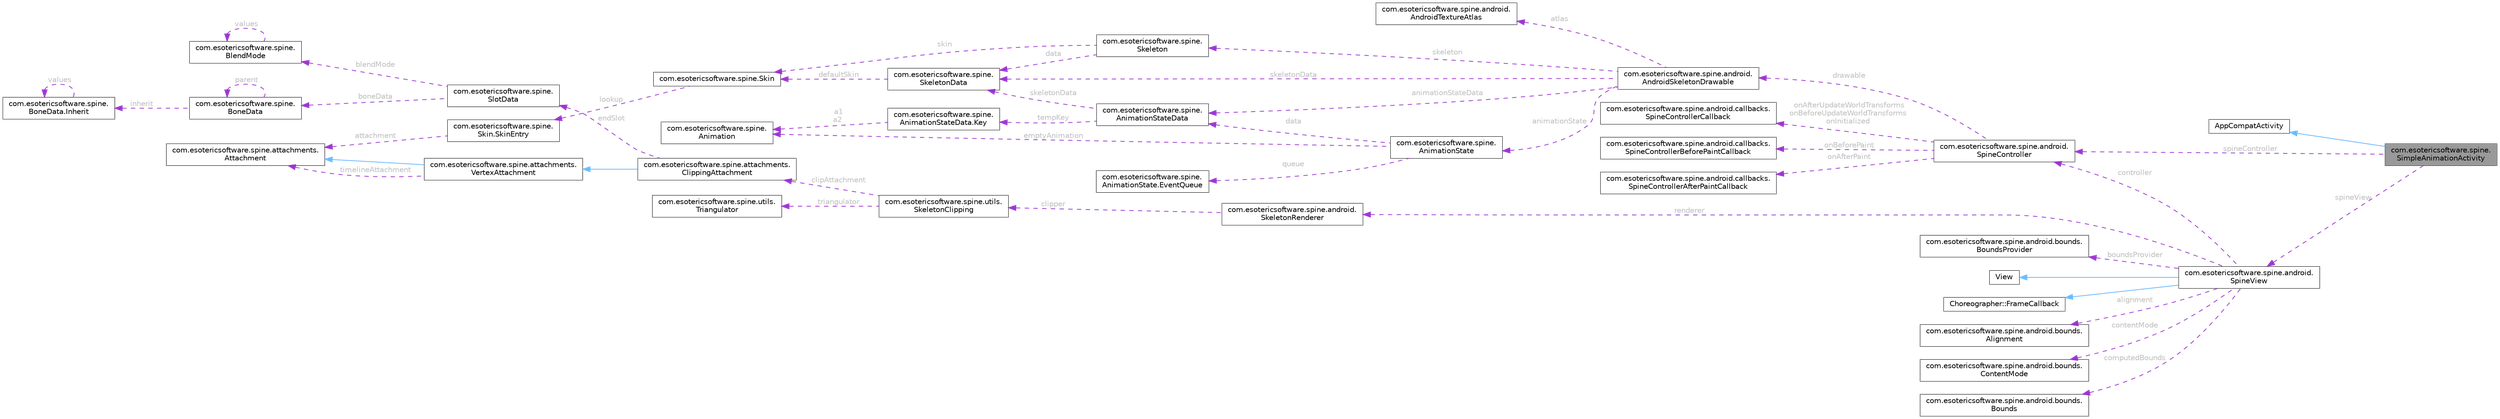 digraph "com.esotericsoftware.spine.SimpleAnimationActivity"
{
 // LATEX_PDF_SIZE
  bgcolor="transparent";
  edge [fontname=Helvetica,fontsize=10,labelfontname=Helvetica,labelfontsize=10];
  node [fontname=Helvetica,fontsize=10,shape=box,height=0.2,width=0.4];
  rankdir="LR";
  Node1 [id="Node000001",label="com.esotericsoftware.spine.\lSimpleAnimationActivity",height=0.2,width=0.4,color="gray40", fillcolor="grey60", style="filled", fontcolor="black",tooltip=" "];
  Node2 -> Node1 [id="edge45_Node000001_Node000002",dir="back",color="steelblue1",style="solid",tooltip=" "];
  Node2 [id="Node000002",label="AppCompatActivity",height=0.2,width=0.4,color="gray40", fillcolor="white", style="filled",tooltip=" "];
  Node3 -> Node1 [id="edge46_Node000001_Node000003",dir="back",color="darkorchid3",style="dashed",tooltip=" ",label=" spineView",fontcolor="grey" ];
  Node3 [id="Node000003",label="com.esotericsoftware.spine.android.\lSpineView",height=0.2,width=0.4,color="gray40", fillcolor="white", style="filled",URL="$classcom_1_1esotericsoftware_1_1spine_1_1android_1_1_spine_view.html",tooltip=" "];
  Node4 -> Node3 [id="edge47_Node000003_Node000004",dir="back",color="steelblue1",style="solid",tooltip=" "];
  Node4 [id="Node000004",label="View",height=0.2,width=0.4,color="gray40", fillcolor="white", style="filled",tooltip=" "];
  Node5 -> Node3 [id="edge48_Node000003_Node000005",dir="back",color="steelblue1",style="solid",tooltip=" "];
  Node5 [id="Node000005",label="Choreographer::FrameCallback",height=0.2,width=0.4,color="gray40", fillcolor="white", style="filled",tooltip=" "];
  Node6 -> Node3 [id="edge49_Node000003_Node000006",dir="back",color="darkorchid3",style="dashed",tooltip=" ",label=" renderer",fontcolor="grey" ];
  Node6 [id="Node000006",label="com.esotericsoftware.spine.android.\lSkeletonRenderer",height=0.2,width=0.4,color="gray40", fillcolor="white", style="filled",URL="$classcom_1_1esotericsoftware_1_1spine_1_1android_1_1_skeleton_renderer.html",tooltip=" "];
  Node7 -> Node6 [id="edge50_Node000006_Node000007",dir="back",color="darkorchid3",style="dashed",tooltip=" ",label=" clipper",fontcolor="grey" ];
  Node7 [id="Node000007",label="com.esotericsoftware.spine.utils.\lSkeletonClipping",height=0.2,width=0.4,color="gray40", fillcolor="white", style="filled",URL="$classcom_1_1esotericsoftware_1_1spine_1_1utils_1_1_skeleton_clipping.html",tooltip=" "];
  Node8 -> Node7 [id="edge51_Node000007_Node000008",dir="back",color="darkorchid3",style="dashed",tooltip=" ",label=" triangulator",fontcolor="grey" ];
  Node8 [id="Node000008",label="com.esotericsoftware.spine.utils.\lTriangulator",height=0.2,width=0.4,color="gray40", fillcolor="white", style="filled",URL="$classcom_1_1esotericsoftware_1_1spine_1_1utils_1_1_triangulator.html",tooltip=" "];
  Node9 -> Node7 [id="edge52_Node000007_Node000009",dir="back",color="darkorchid3",style="dashed",tooltip=" ",label=" clipAttachment",fontcolor="grey" ];
  Node9 [id="Node000009",label="com.esotericsoftware.spine.attachments.\lClippingAttachment",height=0.2,width=0.4,color="gray40", fillcolor="white", style="filled",URL="$classcom_1_1esotericsoftware_1_1spine_1_1attachments_1_1_clipping_attachment.html",tooltip=" "];
  Node10 -> Node9 [id="edge53_Node000009_Node000010",dir="back",color="steelblue1",style="solid",tooltip=" "];
  Node10 [id="Node000010",label="com.esotericsoftware.spine.attachments.\lVertexAttachment",height=0.2,width=0.4,color="gray40", fillcolor="white", style="filled",URL="$classcom_1_1esotericsoftware_1_1spine_1_1attachments_1_1_vertex_attachment.html",tooltip=" "];
  Node11 -> Node10 [id="edge54_Node000010_Node000011",dir="back",color="steelblue1",style="solid",tooltip=" "];
  Node11 [id="Node000011",label="com.esotericsoftware.spine.attachments.\lAttachment",height=0.2,width=0.4,color="gray40", fillcolor="white", style="filled",URL="$classcom_1_1esotericsoftware_1_1spine_1_1attachments_1_1_attachment.html",tooltip=" "];
  Node11 -> Node10 [id="edge55_Node000010_Node000011",dir="back",color="darkorchid3",style="dashed",tooltip=" ",label=" timelineAttachment",fontcolor="grey" ];
  Node12 -> Node9 [id="edge56_Node000009_Node000012",dir="back",color="darkorchid3",style="dashed",tooltip=" ",label=" endSlot",fontcolor="grey" ];
  Node12 [id="Node000012",label="com.esotericsoftware.spine.\lSlotData",height=0.2,width=0.4,color="gray40", fillcolor="white", style="filled",URL="$classcom_1_1esotericsoftware_1_1spine_1_1_slot_data.html",tooltip=" "];
  Node13 -> Node12 [id="edge57_Node000012_Node000013",dir="back",color="darkorchid3",style="dashed",tooltip=" ",label=" boneData",fontcolor="grey" ];
  Node13 [id="Node000013",label="com.esotericsoftware.spine.\lBoneData",height=0.2,width=0.4,color="gray40", fillcolor="white", style="filled",URL="$classcom_1_1esotericsoftware_1_1spine_1_1_bone_data.html",tooltip=" "];
  Node13 -> Node13 [id="edge58_Node000013_Node000013",dir="back",color="darkorchid3",style="dashed",tooltip=" ",label=" parent",fontcolor="grey" ];
  Node14 -> Node13 [id="edge59_Node000013_Node000014",dir="back",color="darkorchid3",style="dashed",tooltip=" ",label=" inherit",fontcolor="grey" ];
  Node14 [id="Node000014",label="com.esotericsoftware.spine.\lBoneData.Inherit",height=0.2,width=0.4,color="gray40", fillcolor="white", style="filled",URL="$enumcom_1_1esotericsoftware_1_1spine_1_1_bone_data_1_1_inherit.html",tooltip=" "];
  Node14 -> Node14 [id="edge60_Node000014_Node000014",dir="back",color="darkorchid3",style="dashed",tooltip=" ",label=" values",fontcolor="grey" ];
  Node15 -> Node12 [id="edge61_Node000012_Node000015",dir="back",color="darkorchid3",style="dashed",tooltip=" ",label=" blendMode",fontcolor="grey" ];
  Node15 [id="Node000015",label="com.esotericsoftware.spine.\lBlendMode",height=0.2,width=0.4,color="gray40", fillcolor="white", style="filled",URL="$enumcom_1_1esotericsoftware_1_1spine_1_1_blend_mode.html",tooltip=" "];
  Node15 -> Node15 [id="edge62_Node000015_Node000015",dir="back",color="darkorchid3",style="dashed",tooltip=" ",label=" values",fontcolor="grey" ];
  Node16 -> Node3 [id="edge63_Node000003_Node000016",dir="back",color="darkorchid3",style="dashed",tooltip=" ",label=" computedBounds",fontcolor="grey" ];
  Node16 [id="Node000016",label="com.esotericsoftware.spine.android.bounds.\lBounds",height=0.2,width=0.4,color="gray40", fillcolor="white", style="filled",URL="$classcom_1_1esotericsoftware_1_1spine_1_1android_1_1bounds_1_1_bounds.html",tooltip=" "];
  Node17 -> Node3 [id="edge64_Node000003_Node000017",dir="back",color="darkorchid3",style="dashed",tooltip=" ",label=" controller",fontcolor="grey" ];
  Node17 [id="Node000017",label="com.esotericsoftware.spine.android.\lSpineController",height=0.2,width=0.4,color="gray40", fillcolor="white", style="filled",URL="$classcom_1_1esotericsoftware_1_1spine_1_1android_1_1_spine_controller.html",tooltip=" "];
  Node18 -> Node17 [id="edge65_Node000017_Node000018",dir="back",color="darkorchid3",style="dashed",tooltip=" ",label=" onAfterUpdateWorldTransforms\nonBeforeUpdateWorldTransforms\nonInitialized",fontcolor="grey" ];
  Node18 [id="Node000018",label="com.esotericsoftware.spine.android.callbacks.\lSpineControllerCallback",height=0.2,width=0.4,color="gray40", fillcolor="white", style="filled",URL="$interfacecom_1_1esotericsoftware_1_1spine_1_1android_1_1callbacks_1_1_spine_controller_callback.html",tooltip=" "];
  Node19 -> Node17 [id="edge66_Node000017_Node000019",dir="back",color="darkorchid3",style="dashed",tooltip=" ",label=" onBeforePaint",fontcolor="grey" ];
  Node19 [id="Node000019",label="com.esotericsoftware.spine.android.callbacks.\lSpineControllerBeforePaintCallback",height=0.2,width=0.4,color="gray40", fillcolor="white", style="filled",URL="$interfacecom_1_1esotericsoftware_1_1spine_1_1android_1_1callbacks_1_1_spine_controller_before_paint_callback.html",tooltip=" "];
  Node20 -> Node17 [id="edge67_Node000017_Node000020",dir="back",color="darkorchid3",style="dashed",tooltip=" ",label=" onAfterPaint",fontcolor="grey" ];
  Node20 [id="Node000020",label="com.esotericsoftware.spine.android.callbacks.\lSpineControllerAfterPaintCallback",height=0.2,width=0.4,color="gray40", fillcolor="white", style="filled",URL="$interfacecom_1_1esotericsoftware_1_1spine_1_1android_1_1callbacks_1_1_spine_controller_after_paint_callback.html",tooltip=" "];
  Node21 -> Node17 [id="edge68_Node000017_Node000021",dir="back",color="darkorchid3",style="dashed",tooltip=" ",label=" drawable",fontcolor="grey" ];
  Node21 [id="Node000021",label="com.esotericsoftware.spine.android.\lAndroidSkeletonDrawable",height=0.2,width=0.4,color="gray40", fillcolor="white", style="filled",URL="$classcom_1_1esotericsoftware_1_1spine_1_1android_1_1_android_skeleton_drawable.html",tooltip=" "];
  Node22 -> Node21 [id="edge69_Node000021_Node000022",dir="back",color="darkorchid3",style="dashed",tooltip=" ",label=" atlas",fontcolor="grey" ];
  Node22 [id="Node000022",label="com.esotericsoftware.spine.android.\lAndroidTextureAtlas",height=0.2,width=0.4,color="gray40", fillcolor="white", style="filled",URL="$classcom_1_1esotericsoftware_1_1spine_1_1android_1_1_android_texture_atlas.html",tooltip=" "];
  Node23 -> Node21 [id="edge70_Node000021_Node000023",dir="back",color="darkorchid3",style="dashed",tooltip=" ",label=" skeletonData",fontcolor="grey" ];
  Node23 [id="Node000023",label="com.esotericsoftware.spine.\lSkeletonData",height=0.2,width=0.4,color="gray40", fillcolor="white", style="filled",URL="$classcom_1_1esotericsoftware_1_1spine_1_1_skeleton_data.html",tooltip=" "];
  Node24 -> Node23 [id="edge71_Node000023_Node000024",dir="back",color="darkorchid3",style="dashed",tooltip=" ",label=" defaultSkin",fontcolor="grey" ];
  Node24 [id="Node000024",label="com.esotericsoftware.spine.Skin",height=0.2,width=0.4,color="gray40", fillcolor="white", style="filled",URL="$classcom_1_1esotericsoftware_1_1spine_1_1_skin.html",tooltip=" "];
  Node25 -> Node24 [id="edge72_Node000024_Node000025",dir="back",color="darkorchid3",style="dashed",tooltip=" ",label=" lookup",fontcolor="grey" ];
  Node25 [id="Node000025",label="com.esotericsoftware.spine.\lSkin.SkinEntry",height=0.2,width=0.4,color="gray40", fillcolor="white", style="filled",URL="$classcom_1_1esotericsoftware_1_1spine_1_1_skin_1_1_skin_entry.html",tooltip=" "];
  Node11 -> Node25 [id="edge73_Node000025_Node000011",dir="back",color="darkorchid3",style="dashed",tooltip=" ",label=" attachment",fontcolor="grey" ];
  Node26 -> Node21 [id="edge74_Node000021_Node000026",dir="back",color="darkorchid3",style="dashed",tooltip=" ",label=" skeleton",fontcolor="grey" ];
  Node26 [id="Node000026",label="com.esotericsoftware.spine.\lSkeleton",height=0.2,width=0.4,color="gray40", fillcolor="white", style="filled",URL="$classcom_1_1esotericsoftware_1_1spine_1_1_skeleton.html",tooltip=" "];
  Node23 -> Node26 [id="edge75_Node000026_Node000023",dir="back",color="darkorchid3",style="dashed",tooltip=" ",label=" data",fontcolor="grey" ];
  Node24 -> Node26 [id="edge76_Node000026_Node000024",dir="back",color="darkorchid3",style="dashed",tooltip=" ",label=" skin",fontcolor="grey" ];
  Node27 -> Node21 [id="edge77_Node000021_Node000027",dir="back",color="darkorchid3",style="dashed",tooltip=" ",label=" animationStateData",fontcolor="grey" ];
  Node27 [id="Node000027",label="com.esotericsoftware.spine.\lAnimationStateData",height=0.2,width=0.4,color="gray40", fillcolor="white", style="filled",URL="$classcom_1_1esotericsoftware_1_1spine_1_1_animation_state_data.html",tooltip=" "];
  Node23 -> Node27 [id="edge78_Node000027_Node000023",dir="back",color="darkorchid3",style="dashed",tooltip=" ",label=" skeletonData",fontcolor="grey" ];
  Node28 -> Node27 [id="edge79_Node000027_Node000028",dir="back",color="darkorchid3",style="dashed",tooltip=" ",label=" tempKey",fontcolor="grey" ];
  Node28 [id="Node000028",label="com.esotericsoftware.spine.\lAnimationStateData.Key",height=0.2,width=0.4,color="gray40", fillcolor="white", style="filled",URL="$classcom_1_1esotericsoftware_1_1spine_1_1_animation_state_data_1_1_key.html",tooltip=" "];
  Node29 -> Node28 [id="edge80_Node000028_Node000029",dir="back",color="darkorchid3",style="dashed",tooltip=" ",label=" a1\na2",fontcolor="grey" ];
  Node29 [id="Node000029",label="com.esotericsoftware.spine.\lAnimation",height=0.2,width=0.4,color="gray40", fillcolor="white", style="filled",URL="$classcom_1_1esotericsoftware_1_1spine_1_1_animation.html",tooltip=" "];
  Node30 -> Node21 [id="edge81_Node000021_Node000030",dir="back",color="darkorchid3",style="dashed",tooltip=" ",label=" animationState",fontcolor="grey" ];
  Node30 [id="Node000030",label="com.esotericsoftware.spine.\lAnimationState",height=0.2,width=0.4,color="gray40", fillcolor="white", style="filled",URL="$classcom_1_1esotericsoftware_1_1spine_1_1_animation_state.html",tooltip=" "];
  Node29 -> Node30 [id="edge82_Node000030_Node000029",dir="back",color="darkorchid3",style="dashed",tooltip=" ",label=" emptyAnimation",fontcolor="grey" ];
  Node27 -> Node30 [id="edge83_Node000030_Node000027",dir="back",color="darkorchid3",style="dashed",tooltip=" ",label=" data",fontcolor="grey" ];
  Node31 -> Node30 [id="edge84_Node000030_Node000031",dir="back",color="darkorchid3",style="dashed",tooltip=" ",label=" queue",fontcolor="grey" ];
  Node31 [id="Node000031",label="com.esotericsoftware.spine.\lAnimationState.EventQueue",height=0.2,width=0.4,color="gray40", fillcolor="white", style="filled",URL="$classcom_1_1esotericsoftware_1_1spine_1_1_animation_state_1_1_event_queue.html",tooltip=" "];
  Node32 -> Node3 [id="edge85_Node000003_Node000032",dir="back",color="darkorchid3",style="dashed",tooltip=" ",label=" boundsProvider",fontcolor="grey" ];
  Node32 [id="Node000032",label="com.esotericsoftware.spine.android.bounds.\lBoundsProvider",height=0.2,width=0.4,color="gray40", fillcolor="white", style="filled",URL="$interfacecom_1_1esotericsoftware_1_1spine_1_1android_1_1bounds_1_1_bounds_provider.html",tooltip=" "];
  Node33 -> Node3 [id="edge86_Node000003_Node000033",dir="back",color="darkorchid3",style="dashed",tooltip=" ",label=" alignment",fontcolor="grey" ];
  Node33 [id="Node000033",label="com.esotericsoftware.spine.android.bounds.\lAlignment",height=0.2,width=0.4,color="gray40", fillcolor="white", style="filled",URL="$enumcom_1_1esotericsoftware_1_1spine_1_1android_1_1bounds_1_1_alignment.html",tooltip=" "];
  Node34 -> Node3 [id="edge87_Node000003_Node000034",dir="back",color="darkorchid3",style="dashed",tooltip=" ",label=" contentMode",fontcolor="grey" ];
  Node34 [id="Node000034",label="com.esotericsoftware.spine.android.bounds.\lContentMode",height=0.2,width=0.4,color="gray40", fillcolor="white", style="filled",URL="$enumcom_1_1esotericsoftware_1_1spine_1_1android_1_1bounds_1_1_content_mode.html",tooltip=" "];
  Node17 -> Node1 [id="edge88_Node000001_Node000017",dir="back",color="darkorchid3",style="dashed",tooltip=" ",label=" spineController",fontcolor="grey" ];
}
